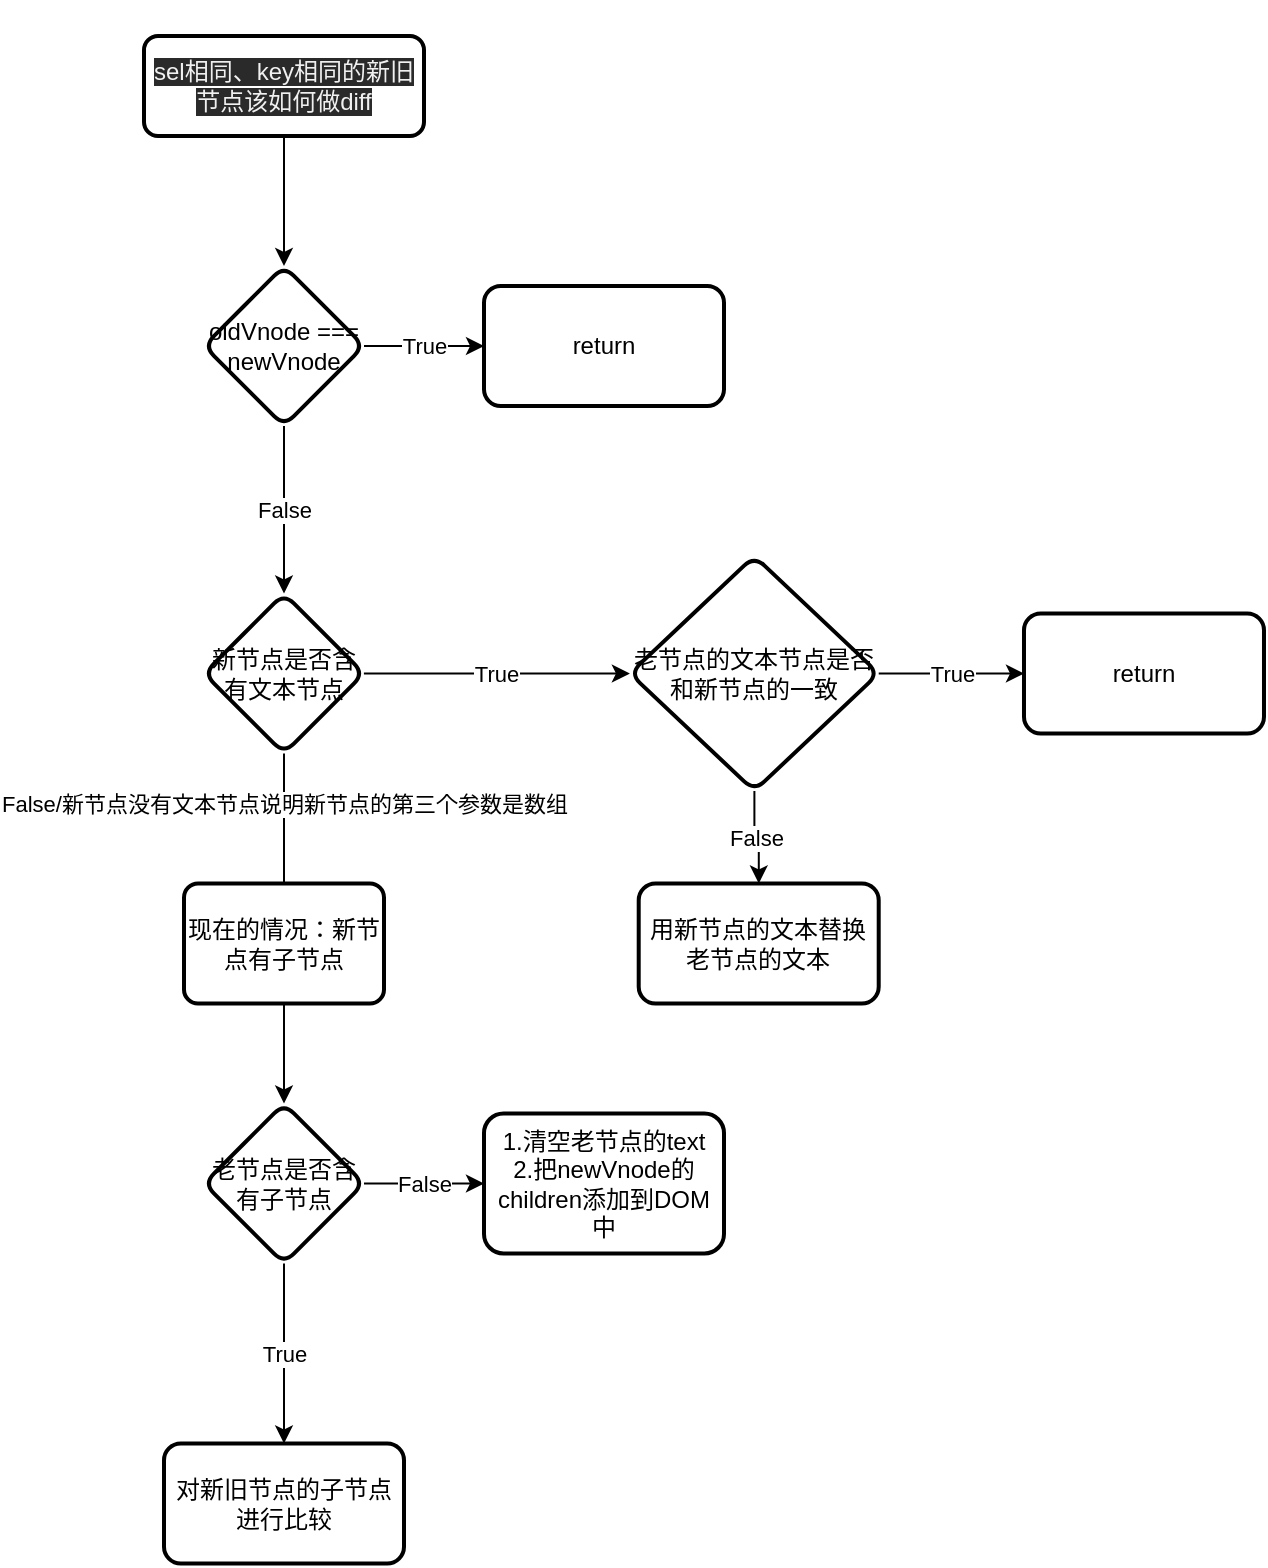 <mxfile>
    <diagram id="NWt1ZGQqgqMdKastc531" name="第 1 页">
        <mxGraphModel dx="825" dy="1338" grid="1" gridSize="10" guides="1" tooltips="1" connect="1" arrows="1" fold="1" page="0" pageScale="1" pageWidth="827" pageHeight="1169" math="0" shadow="0">
            <root>
                <mxCell id="0"/>
                <mxCell id="1" parent="0"/>
                <mxCell id="28" value="" style="edgeStyle=none;html=1;" edge="1" parent="1" source="5" target="27">
                    <mxGeometry relative="1" as="geometry"/>
                </mxCell>
                <mxCell id="5" value="&#10;&#10;&lt;span style=&quot;color: rgb(240, 240, 240); font-family: helvetica; font-size: 12px; font-style: normal; font-weight: 400; letter-spacing: normal; text-align: center; text-indent: 0px; text-transform: none; word-spacing: 0px; background-color: rgb(42, 42, 42); display: inline; float: none;&quot;&gt;sel相同、key相同的新旧节点该如何做diff&lt;/span&gt;&#10;&#10;" style="rounded=1;whiteSpace=wrap;html=1;absoluteArcSize=1;arcSize=14;strokeWidth=2;" parent="1" vertex="1">
                    <mxGeometry x="360" y="-650" width="140" height="50" as="geometry"/>
                </mxCell>
                <mxCell id="9" value="True" style="edgeStyle=orthogonalEdgeStyle;rounded=0;orthogonalLoop=1;jettySize=auto;html=1;" parent="1" source="6" target="8" edge="1">
                    <mxGeometry relative="1" as="geometry"/>
                </mxCell>
                <mxCell id="15" value="False/新节点没有文本节点说明新节点的第三个参数是数组" style="edgeStyle=orthogonalEdgeStyle;rounded=0;orthogonalLoop=1;jettySize=auto;html=1;" parent="1" source="6" edge="1">
                    <mxGeometry x="-0.375" relative="1" as="geometry">
                        <mxPoint x="430" y="-211.25" as="targetPoint"/>
                        <mxPoint as="offset"/>
                    </mxGeometry>
                </mxCell>
                <mxCell id="6" value="新节点是否含有文本节点" style="rhombus;whiteSpace=wrap;html=1;rounded=1;strokeWidth=2;arcSize=14;" parent="1" vertex="1">
                    <mxGeometry x="390" y="-371.25" width="80" height="80" as="geometry"/>
                </mxCell>
                <mxCell id="11" value="True" style="edgeStyle=orthogonalEdgeStyle;rounded=0;orthogonalLoop=1;jettySize=auto;html=1;" parent="1" source="8" target="10" edge="1">
                    <mxGeometry relative="1" as="geometry">
                        <Array as="points">
                            <mxPoint x="820" y="-331.25"/>
                            <mxPoint x="820" y="-331.25"/>
                        </Array>
                    </mxGeometry>
                </mxCell>
                <mxCell id="13" value="False" style="edgeStyle=orthogonalEdgeStyle;rounded=0;orthogonalLoop=1;jettySize=auto;html=1;" parent="1" source="8" target="12" edge="1">
                    <mxGeometry relative="1" as="geometry"/>
                </mxCell>
                <mxCell id="8" value="老节点的文本节点是否和新节点的一致" style="rhombus;whiteSpace=wrap;html=1;rounded=1;strokeWidth=2;arcSize=14;" parent="1" vertex="1">
                    <mxGeometry x="602.95" y="-390" width="124.41" height="117.5" as="geometry"/>
                </mxCell>
                <mxCell id="10" value="return" style="whiteSpace=wrap;html=1;rounded=1;strokeWidth=2;arcSize=14;" parent="1" vertex="1">
                    <mxGeometry x="799.995" y="-361.25" width="120" height="60" as="geometry"/>
                </mxCell>
                <mxCell id="12" value="用新节点的文本替换老节点的文本" style="whiteSpace=wrap;html=1;rounded=1;strokeWidth=2;arcSize=14;" parent="1" vertex="1">
                    <mxGeometry x="607.355" y="-226.25" width="120" height="60" as="geometry"/>
                </mxCell>
                <mxCell id="18" value="" style="edgeStyle=orthogonalEdgeStyle;rounded=0;orthogonalLoop=1;jettySize=auto;html=1;" parent="1" source="16" target="17" edge="1">
                    <mxGeometry relative="1" as="geometry"/>
                </mxCell>
                <mxCell id="16" value="现在的情况：新节点有子节点" style="rounded=1;whiteSpace=wrap;html=1;absoluteArcSize=1;arcSize=14;strokeWidth=2;" parent="1" vertex="1">
                    <mxGeometry x="380" y="-226.25" width="100" height="60" as="geometry"/>
                </mxCell>
                <mxCell id="20" value="False" style="edgeStyle=orthogonalEdgeStyle;rounded=0;orthogonalLoop=1;jettySize=auto;html=1;" parent="1" source="17" target="19" edge="1">
                    <mxGeometry relative="1" as="geometry"/>
                </mxCell>
                <mxCell id="22" value="True" style="edgeStyle=orthogonalEdgeStyle;rounded=0;orthogonalLoop=1;jettySize=auto;html=1;" parent="1" source="17" target="21" edge="1">
                    <mxGeometry relative="1" as="geometry"/>
                </mxCell>
                <mxCell id="17" value="老节点是否含有子节点" style="rhombus;whiteSpace=wrap;html=1;rounded=1;strokeWidth=2;arcSize=14;" parent="1" vertex="1">
                    <mxGeometry x="390" y="-116.25" width="80" height="80" as="geometry"/>
                </mxCell>
                <mxCell id="19" value="1.清空老节点的text&lt;br&gt;2.把newVnode的children添加到DOM中" style="whiteSpace=wrap;html=1;rounded=1;strokeWidth=2;arcSize=14;" parent="1" vertex="1">
                    <mxGeometry x="530" y="-111.25" width="120" height="70" as="geometry"/>
                </mxCell>
                <mxCell id="21" value="对新旧节点的子节点进行比较" style="whiteSpace=wrap;html=1;rounded=1;strokeWidth=2;arcSize=14;" parent="1" vertex="1">
                    <mxGeometry x="370" y="53.75" width="120" height="60" as="geometry"/>
                </mxCell>
                <mxCell id="29" value="False" style="edgeStyle=none;html=1;entryX=0.5;entryY=0;entryDx=0;entryDy=0;" edge="1" parent="1" source="27" target="6">
                    <mxGeometry relative="1" as="geometry">
                        <mxPoint x="480" y="-410" as="targetPoint"/>
                    </mxGeometry>
                </mxCell>
                <mxCell id="31" value="True" style="edgeStyle=none;html=1;" edge="1" parent="1" source="27" target="30">
                    <mxGeometry relative="1" as="geometry"/>
                </mxCell>
                <mxCell id="27" value="oldVnode === newVnode" style="rhombus;whiteSpace=wrap;html=1;rounded=1;strokeWidth=2;arcSize=14;" vertex="1" parent="1">
                    <mxGeometry x="390" y="-535" width="80" height="80" as="geometry"/>
                </mxCell>
                <mxCell id="30" value="return" style="whiteSpace=wrap;html=1;rounded=1;strokeWidth=2;arcSize=14;" vertex="1" parent="1">
                    <mxGeometry x="530" y="-525" width="120" height="60" as="geometry"/>
                </mxCell>
            </root>
        </mxGraphModel>
    </diagram>
</mxfile>